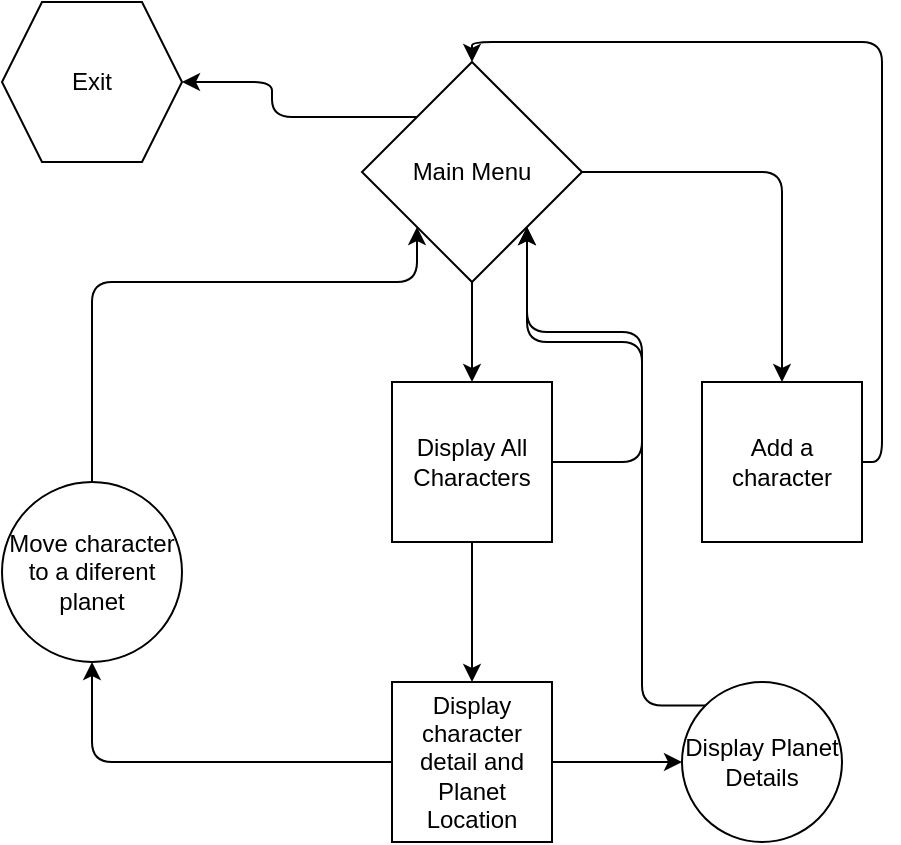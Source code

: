 <mxfile>
    <diagram id="CFVsGPnKbxbBmObIwpGU" name="Page-1">
        <mxGraphModel dx="350" dy="515" grid="1" gridSize="10" guides="1" tooltips="1" connect="1" arrows="1" fold="1" page="1" pageScale="1" pageWidth="850" pageHeight="1100" math="0" shadow="0">
            <root>
                <mxCell id="0"/>
                <mxCell id="1" parent="0"/>
                <mxCell id="3" style="edgeStyle=none;html=1;exitX=0.5;exitY=1;exitDx=0;exitDy=0;" parent="1" source="2" target="4" edge="1">
                    <mxGeometry relative="1" as="geometry">
                        <mxPoint x="345" y="240" as="targetPoint"/>
                    </mxGeometry>
                </mxCell>
                <mxCell id="5" style="edgeStyle=orthogonalEdgeStyle;html=1;exitX=1;exitY=0.5;exitDx=0;exitDy=0;entryX=0.5;entryY=0;entryDx=0;entryDy=0;" edge="1" parent="1" source="2" target="6">
                    <mxGeometry relative="1" as="geometry">
                        <mxPoint x="470" y="200" as="targetPoint"/>
                    </mxGeometry>
                </mxCell>
                <mxCell id="9" style="edgeStyle=orthogonalEdgeStyle;html=1;entryX=1;entryY=0.5;entryDx=0;entryDy=0;exitX=0;exitY=0;exitDx=0;exitDy=0;" edge="1" parent="1" source="2" target="8">
                    <mxGeometry relative="1" as="geometry"/>
                </mxCell>
                <mxCell id="2" value="Main Menu&lt;br&gt;" style="rhombus;whiteSpace=wrap;html=1;" parent="1" vertex="1">
                    <mxGeometry x="290" y="40" width="110" height="110" as="geometry"/>
                </mxCell>
                <mxCell id="11" style="edgeStyle=orthogonalEdgeStyle;html=1;exitX=0.5;exitY=1;exitDx=0;exitDy=0;" edge="1" parent="1" source="4" target="12">
                    <mxGeometry relative="1" as="geometry">
                        <mxPoint x="240" y="300" as="targetPoint"/>
                    </mxGeometry>
                </mxCell>
                <mxCell id="14" style="edgeStyle=orthogonalEdgeStyle;html=1;exitX=1;exitY=0.5;exitDx=0;exitDy=0;entryX=1;entryY=1;entryDx=0;entryDy=0;" edge="1" parent="1" source="4" target="2">
                    <mxGeometry relative="1" as="geometry">
                        <Array as="points">
                            <mxPoint x="430" y="240"/>
                            <mxPoint x="430" y="175"/>
                            <mxPoint x="373" y="175"/>
                        </Array>
                    </mxGeometry>
                </mxCell>
                <mxCell id="4" value="Display All Characters" style="whiteSpace=wrap;html=1;aspect=fixed;" parent="1" vertex="1">
                    <mxGeometry x="305" y="200" width="80" height="80" as="geometry"/>
                </mxCell>
                <mxCell id="7" style="edgeStyle=orthogonalEdgeStyle;html=1;exitX=1;exitY=0.5;exitDx=0;exitDy=0;entryX=0.5;entryY=0;entryDx=0;entryDy=0;" edge="1" parent="1" source="6" target="2">
                    <mxGeometry relative="1" as="geometry"/>
                </mxCell>
                <mxCell id="6" value="Add a character" style="whiteSpace=wrap;html=1;aspect=fixed;" vertex="1" parent="1">
                    <mxGeometry x="460" y="200" width="80" height="80" as="geometry"/>
                </mxCell>
                <mxCell id="8" value="Exit" style="shape=hexagon;perimeter=hexagonPerimeter2;whiteSpace=wrap;html=1;fixedSize=1;" vertex="1" parent="1">
                    <mxGeometry x="110" y="10" width="90" height="80" as="geometry"/>
                </mxCell>
                <mxCell id="15" style="edgeStyle=orthogonalEdgeStyle;html=1;exitX=1;exitY=0.5;exitDx=0;exitDy=0;" edge="1" parent="1" source="12" target="16">
                    <mxGeometry relative="1" as="geometry">
                        <mxPoint x="440" y="390" as="targetPoint"/>
                    </mxGeometry>
                </mxCell>
                <mxCell id="20" style="edgeStyle=orthogonalEdgeStyle;html=1;exitX=0;exitY=0.5;exitDx=0;exitDy=0;" edge="1" parent="1" source="12" target="21">
                    <mxGeometry relative="1" as="geometry">
                        <mxPoint x="210" y="390" as="targetPoint"/>
                    </mxGeometry>
                </mxCell>
                <mxCell id="12" value="Display character detail and Planet Location" style="whiteSpace=wrap;html=1;aspect=fixed;" vertex="1" parent="1">
                    <mxGeometry x="305" y="350" width="80" height="80" as="geometry"/>
                </mxCell>
                <mxCell id="19" style="edgeStyle=orthogonalEdgeStyle;html=1;exitX=0;exitY=0;exitDx=0;exitDy=0;entryX=1;entryY=1;entryDx=0;entryDy=0;" edge="1" parent="1" source="16" target="2">
                    <mxGeometry relative="1" as="geometry">
                        <Array as="points">
                            <mxPoint x="430" y="362"/>
                            <mxPoint x="430" y="180"/>
                            <mxPoint x="373" y="180"/>
                        </Array>
                    </mxGeometry>
                </mxCell>
                <mxCell id="16" value="Display Planet Details" style="ellipse;whiteSpace=wrap;html=1;aspect=fixed;" vertex="1" parent="1">
                    <mxGeometry x="450" y="350" width="80" height="80" as="geometry"/>
                </mxCell>
                <mxCell id="22" style="edgeStyle=orthogonalEdgeStyle;html=1;exitX=0.5;exitY=0;exitDx=0;exitDy=0;entryX=0;entryY=1;entryDx=0;entryDy=0;" edge="1" parent="1" source="21" target="2">
                    <mxGeometry relative="1" as="geometry">
                        <Array as="points">
                            <mxPoint x="155" y="150"/>
                            <mxPoint x="318" y="150"/>
                        </Array>
                    </mxGeometry>
                </mxCell>
                <mxCell id="21" value="Move character to a diferent planet" style="ellipse;whiteSpace=wrap;html=1;aspect=fixed;" vertex="1" parent="1">
                    <mxGeometry x="110" y="250" width="90" height="90" as="geometry"/>
                </mxCell>
            </root>
        </mxGraphModel>
    </diagram>
</mxfile>